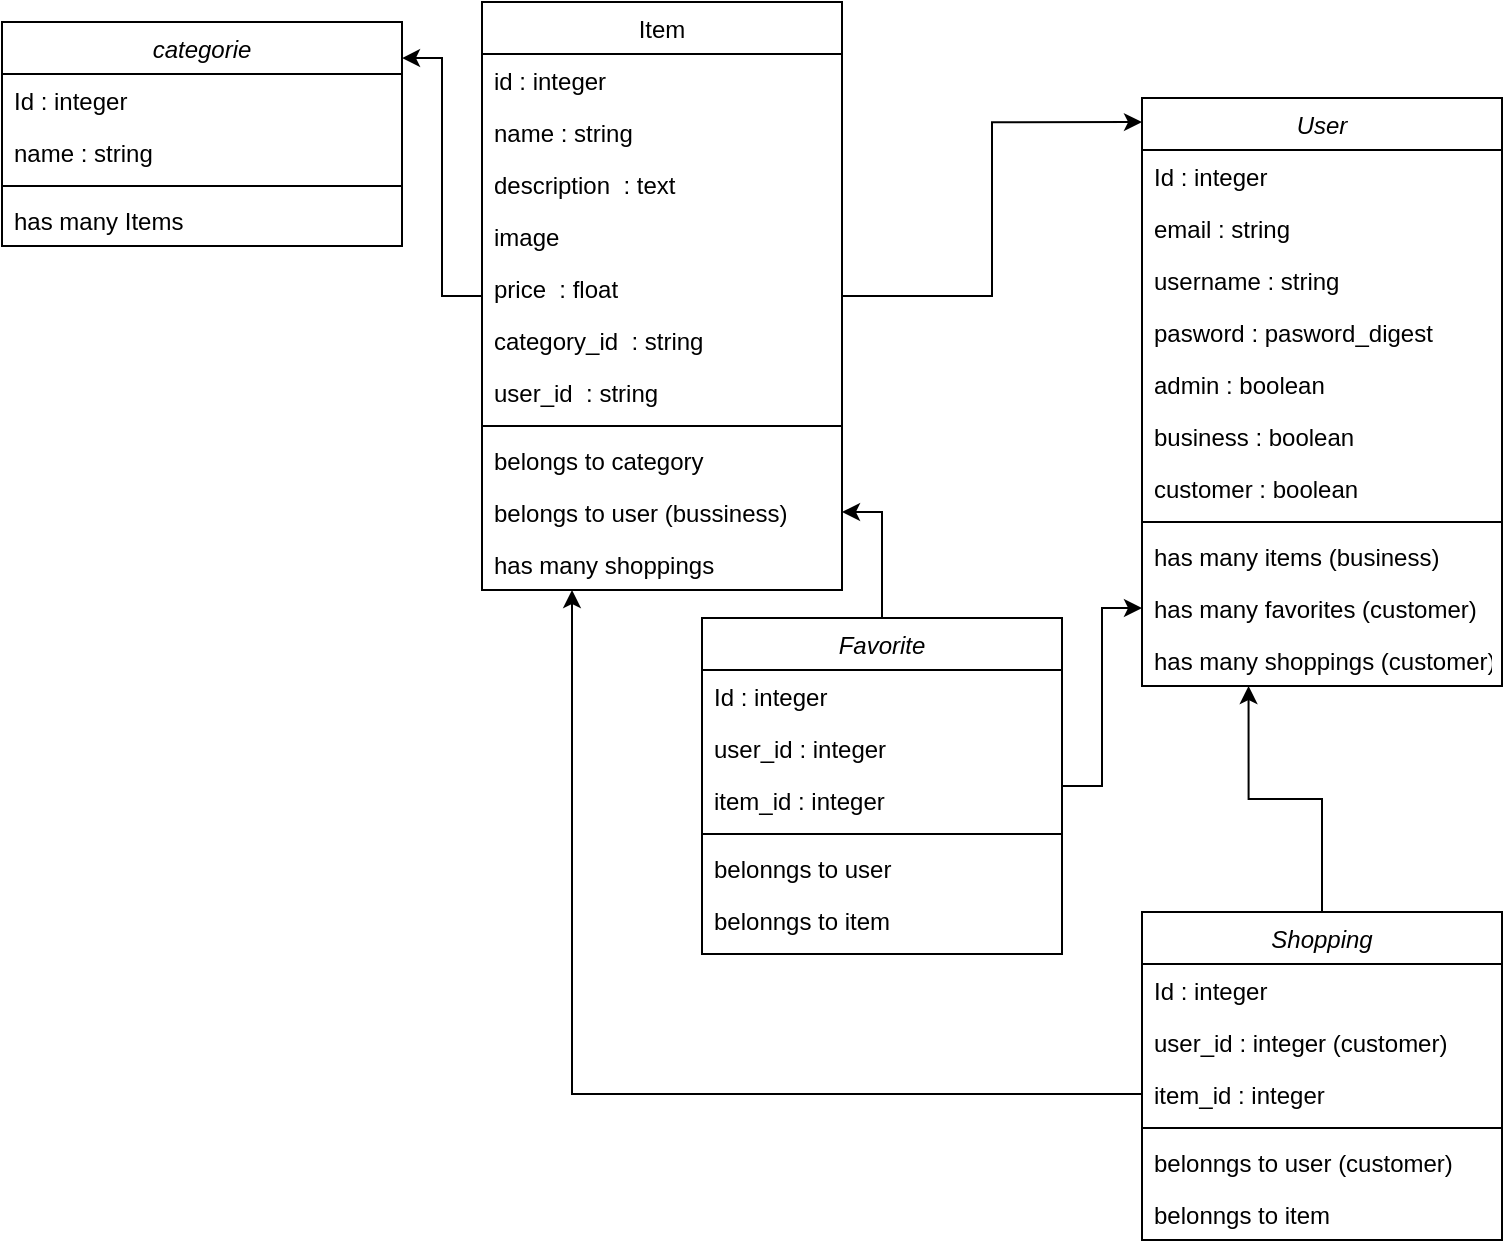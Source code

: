 <mxfile version="20.3.0" type="device"><diagram id="C5RBs43oDa-KdzZeNtuy" name="Page-1"><mxGraphModel dx="1422" dy="878" grid="1" gridSize="10" guides="1" tooltips="1" connect="1" arrows="1" fold="1" page="1" pageScale="1" pageWidth="827" pageHeight="1169" math="0" shadow="0"><root><mxCell id="WIyWlLk6GJQsqaUBKTNV-0"/><mxCell id="WIyWlLk6GJQsqaUBKTNV-1" parent="WIyWlLk6GJQsqaUBKTNV-0"/><mxCell id="zkfFHV4jXpPFQw0GAbJ--0" value="User" style="swimlane;fontStyle=2;align=center;verticalAlign=top;childLayout=stackLayout;horizontal=1;startSize=26;horizontalStack=0;resizeParent=1;resizeLast=0;collapsible=1;marginBottom=0;rounded=0;shadow=0;strokeWidth=1;" parent="WIyWlLk6GJQsqaUBKTNV-1" vertex="1"><mxGeometry x="620" y="70" width="180" height="294" as="geometry"><mxRectangle x="230" y="140" width="160" height="26" as="alternateBounds"/></mxGeometry></mxCell><mxCell id="cyjfgxXZmMORkSJN97yH-1" value="Id : integer" style="text;align=left;verticalAlign=top;spacingLeft=4;spacingRight=4;overflow=hidden;rotatable=0;points=[[0,0.5],[1,0.5]];portConstraint=eastwest;rounded=0;shadow=0;html=0;" parent="zkfFHV4jXpPFQw0GAbJ--0" vertex="1"><mxGeometry y="26" width="180" height="26" as="geometry"/></mxCell><mxCell id="zkfFHV4jXpPFQw0GAbJ--2" value="email : string" style="text;align=left;verticalAlign=top;spacingLeft=4;spacingRight=4;overflow=hidden;rotatable=0;points=[[0,0.5],[1,0.5]];portConstraint=eastwest;rounded=0;shadow=0;html=0;" parent="zkfFHV4jXpPFQw0GAbJ--0" vertex="1"><mxGeometry y="52" width="180" height="26" as="geometry"/></mxCell><mxCell id="zkfFHV4jXpPFQw0GAbJ--1" value="username : string" style="text;align=left;verticalAlign=top;spacingLeft=4;spacingRight=4;overflow=hidden;rotatable=0;points=[[0,0.5],[1,0.5]];portConstraint=eastwest;" parent="zkfFHV4jXpPFQw0GAbJ--0" vertex="1"><mxGeometry y="78" width="180" height="26" as="geometry"/></mxCell><mxCell id="cyjfgxXZmMORkSJN97yH-0" value="pasword : pasword_digest" style="text;align=left;verticalAlign=top;spacingLeft=4;spacingRight=4;overflow=hidden;rotatable=0;points=[[0,0.5],[1,0.5]];portConstraint=eastwest;rounded=0;shadow=0;html=0;" parent="zkfFHV4jXpPFQw0GAbJ--0" vertex="1"><mxGeometry y="104" width="180" height="26" as="geometry"/></mxCell><mxCell id="R_J-2oNXGuskn_b08Pfl-9" value="admin : boolean" style="text;align=left;verticalAlign=top;spacingLeft=4;spacingRight=4;overflow=hidden;rotatable=0;points=[[0,0.5],[1,0.5]];portConstraint=eastwest;rounded=0;shadow=0;html=0;" parent="zkfFHV4jXpPFQw0GAbJ--0" vertex="1"><mxGeometry y="130" width="180" height="26" as="geometry"/></mxCell><mxCell id="R_J-2oNXGuskn_b08Pfl-10" value="business : boolean" style="text;align=left;verticalAlign=top;spacingLeft=4;spacingRight=4;overflow=hidden;rotatable=0;points=[[0,0.5],[1,0.5]];portConstraint=eastwest;rounded=0;shadow=0;html=0;" parent="zkfFHV4jXpPFQw0GAbJ--0" vertex="1"><mxGeometry y="156" width="180" height="26" as="geometry"/></mxCell><mxCell id="1ST0WcnWh2xuQIBh4MeO-0" value="customer : boolean" style="text;align=left;verticalAlign=top;spacingLeft=4;spacingRight=4;overflow=hidden;rotatable=0;points=[[0,0.5],[1,0.5]];portConstraint=eastwest;rounded=0;shadow=0;html=0;" parent="zkfFHV4jXpPFQw0GAbJ--0" vertex="1"><mxGeometry y="182" width="180" height="26" as="geometry"/></mxCell><mxCell id="zkfFHV4jXpPFQw0GAbJ--4" value="" style="line;html=1;strokeWidth=1;align=left;verticalAlign=middle;spacingTop=-1;spacingLeft=3;spacingRight=3;rotatable=0;labelPosition=right;points=[];portConstraint=eastwest;" parent="zkfFHV4jXpPFQw0GAbJ--0" vertex="1"><mxGeometry y="208" width="180" height="8" as="geometry"/></mxCell><mxCell id="cyjfgxXZmMORkSJN97yH-2" value="has many items (business)" style="text;align=left;verticalAlign=top;spacingLeft=4;spacingRight=4;overflow=hidden;rotatable=0;points=[[0,0.5],[1,0.5]];portConstraint=eastwest;" parent="zkfFHV4jXpPFQw0GAbJ--0" vertex="1"><mxGeometry y="216" width="180" height="26" as="geometry"/></mxCell><mxCell id="R_J-2oNXGuskn_b08Pfl-13" value="has many favorites (customer)" style="text;align=left;verticalAlign=top;spacingLeft=4;spacingRight=4;overflow=hidden;rotatable=0;points=[[0,0.5],[1,0.5]];portConstraint=eastwest;" parent="zkfFHV4jXpPFQw0GAbJ--0" vertex="1"><mxGeometry y="242" width="180" height="26" as="geometry"/></mxCell><mxCell id="yy-lMzQPM7hLq6AmQCrv-17" value="has many shoppings (customer)" style="text;align=left;verticalAlign=top;spacingLeft=4;spacingRight=4;overflow=hidden;rotatable=0;points=[[0,0.5],[1,0.5]];portConstraint=eastwest;" parent="zkfFHV4jXpPFQw0GAbJ--0" vertex="1"><mxGeometry y="268" width="180" height="26" as="geometry"/></mxCell><mxCell id="R_J-2oNXGuskn_b08Pfl-27" style="edgeStyle=orthogonalEdgeStyle;rounded=0;orthogonalLoop=1;jettySize=auto;html=1;entryX=0;entryY=0.041;entryDx=0;entryDy=0;entryPerimeter=0;" parent="WIyWlLk6GJQsqaUBKTNV-1" source="zkfFHV4jXpPFQw0GAbJ--17" target="zkfFHV4jXpPFQw0GAbJ--0" edge="1"><mxGeometry relative="1" as="geometry"/></mxCell><mxCell id="R_J-2oNXGuskn_b08Pfl-28" style="edgeStyle=orthogonalEdgeStyle;rounded=0;orthogonalLoop=1;jettySize=auto;html=1;entryX=1;entryY=0.161;entryDx=0;entryDy=0;entryPerimeter=0;" parent="WIyWlLk6GJQsqaUBKTNV-1" source="zkfFHV4jXpPFQw0GAbJ--17" target="6JhIwvgkr0WMEXgkMHpX-0" edge="1"><mxGeometry relative="1" as="geometry"/></mxCell><mxCell id="zkfFHV4jXpPFQw0GAbJ--17" value="Item" style="swimlane;fontStyle=0;align=center;verticalAlign=top;childLayout=stackLayout;horizontal=1;startSize=26;horizontalStack=0;resizeParent=1;resizeLast=0;collapsible=1;marginBottom=0;rounded=0;shadow=0;strokeWidth=1;" parent="WIyWlLk6GJQsqaUBKTNV-1" vertex="1"><mxGeometry x="290" y="22" width="180" height="294" as="geometry"><mxRectangle x="550" y="140" width="160" height="26" as="alternateBounds"/></mxGeometry></mxCell><mxCell id="zkfFHV4jXpPFQw0GAbJ--18" value="id : integer" style="text;align=left;verticalAlign=top;spacingLeft=4;spacingRight=4;overflow=hidden;rotatable=0;points=[[0,0.5],[1,0.5]];portConstraint=eastwest;" parent="zkfFHV4jXpPFQw0GAbJ--17" vertex="1"><mxGeometry y="26" width="180" height="26" as="geometry"/></mxCell><mxCell id="cyjfgxXZmMORkSJN97yH-20" value="name : string" style="text;align=left;verticalAlign=top;spacingLeft=4;spacingRight=4;overflow=hidden;rotatable=0;points=[[0,0.5],[1,0.5]];portConstraint=eastwest;" parent="zkfFHV4jXpPFQw0GAbJ--17" vertex="1"><mxGeometry y="52" width="180" height="26" as="geometry"/></mxCell><mxCell id="zkfFHV4jXpPFQw0GAbJ--20" value="description  : text" style="text;align=left;verticalAlign=top;spacingLeft=4;spacingRight=4;overflow=hidden;rotatable=0;points=[[0,0.5],[1,0.5]];portConstraint=eastwest;rounded=0;shadow=0;html=0;" parent="zkfFHV4jXpPFQw0GAbJ--17" vertex="1"><mxGeometry y="78" width="180" height="26" as="geometry"/></mxCell><mxCell id="zkfFHV4jXpPFQw0GAbJ--19" value="image" style="text;align=left;verticalAlign=top;spacingLeft=4;spacingRight=4;overflow=hidden;rotatable=0;points=[[0,0.5],[1,0.5]];portConstraint=eastwest;rounded=0;shadow=0;html=0;" parent="zkfFHV4jXpPFQw0GAbJ--17" vertex="1"><mxGeometry y="104" width="180" height="26" as="geometry"/></mxCell><mxCell id="zkfFHV4jXpPFQw0GAbJ--21" value="price  : float" style="text;align=left;verticalAlign=top;spacingLeft=4;spacingRight=4;overflow=hidden;rotatable=0;points=[[0,0.5],[1,0.5]];portConstraint=eastwest;rounded=0;shadow=0;html=0;" parent="zkfFHV4jXpPFQw0GAbJ--17" vertex="1"><mxGeometry y="130" width="180" height="26" as="geometry"/></mxCell><mxCell id="zkfFHV4jXpPFQw0GAbJ--22" value="category_id  : string" style="text;align=left;verticalAlign=top;spacingLeft=4;spacingRight=4;overflow=hidden;rotatable=0;points=[[0,0.5],[1,0.5]];portConstraint=eastwest;rounded=0;shadow=0;html=0;" parent="zkfFHV4jXpPFQw0GAbJ--17" vertex="1"><mxGeometry y="156" width="180" height="26" as="geometry"/></mxCell><mxCell id="R_J-2oNXGuskn_b08Pfl-12" value="user_id  : string" style="text;align=left;verticalAlign=top;spacingLeft=4;spacingRight=4;overflow=hidden;rotatable=0;points=[[0,0.5],[1,0.5]];portConstraint=eastwest;rounded=0;shadow=0;html=0;" parent="zkfFHV4jXpPFQw0GAbJ--17" vertex="1"><mxGeometry y="182" width="180" height="26" as="geometry"/></mxCell><mxCell id="zkfFHV4jXpPFQw0GAbJ--23" value="" style="line;html=1;strokeWidth=1;align=left;verticalAlign=middle;spacingTop=-1;spacingLeft=3;spacingRight=3;rotatable=0;labelPosition=right;points=[];portConstraint=eastwest;" parent="zkfFHV4jXpPFQw0GAbJ--17" vertex="1"><mxGeometry y="208" width="180" height="8" as="geometry"/></mxCell><mxCell id="cyjfgxXZmMORkSJN97yH-24" value="belongs to category" style="text;align=left;verticalAlign=top;spacingLeft=4;spacingRight=4;overflow=hidden;rotatable=0;points=[[0,0.5],[1,0.5]];portConstraint=eastwest;" parent="zkfFHV4jXpPFQw0GAbJ--17" vertex="1"><mxGeometry y="216" width="180" height="26" as="geometry"/></mxCell><mxCell id="R_J-2oNXGuskn_b08Pfl-21" value="belongs to user (bussiness)" style="text;align=left;verticalAlign=top;spacingLeft=4;spacingRight=4;overflow=hidden;rotatable=0;points=[[0,0.5],[1,0.5]];portConstraint=eastwest;" parent="zkfFHV4jXpPFQw0GAbJ--17" vertex="1"><mxGeometry y="242" width="180" height="26" as="geometry"/></mxCell><mxCell id="yy-lMzQPM7hLq6AmQCrv-7" value="has many shoppings" style="text;align=left;verticalAlign=top;spacingLeft=4;spacingRight=4;overflow=hidden;rotatable=0;points=[[0,0.5],[1,0.5]];portConstraint=eastwest;" parent="zkfFHV4jXpPFQw0GAbJ--17" vertex="1"><mxGeometry y="268" width="180" height="26" as="geometry"/></mxCell><mxCell id="R_J-2oNXGuskn_b08Pfl-29" style="edgeStyle=orthogonalEdgeStyle;rounded=0;orthogonalLoop=1;jettySize=auto;html=1;entryX=0;entryY=0.5;entryDx=0;entryDy=0;" parent="WIyWlLk6GJQsqaUBKTNV-1" source="cyjfgxXZmMORkSJN97yH-26" target="R_J-2oNXGuskn_b08Pfl-13" edge="1"><mxGeometry relative="1" as="geometry"/></mxCell><mxCell id="R_J-2oNXGuskn_b08Pfl-42" style="edgeStyle=orthogonalEdgeStyle;rounded=0;orthogonalLoop=1;jettySize=auto;html=1;" parent="WIyWlLk6GJQsqaUBKTNV-1" source="cyjfgxXZmMORkSJN97yH-26" target="R_J-2oNXGuskn_b08Pfl-21" edge="1"><mxGeometry relative="1" as="geometry"/></mxCell><mxCell id="cyjfgxXZmMORkSJN97yH-26" value="Favorite" style="swimlane;fontStyle=2;align=center;verticalAlign=top;childLayout=stackLayout;horizontal=1;startSize=26;horizontalStack=0;resizeParent=1;resizeLast=0;collapsible=1;marginBottom=0;rounded=0;shadow=0;strokeWidth=1;" parent="WIyWlLk6GJQsqaUBKTNV-1" vertex="1"><mxGeometry x="400" y="330" width="180" height="168" as="geometry"><mxRectangle x="230" y="140" width="160" height="26" as="alternateBounds"/></mxGeometry></mxCell><mxCell id="cyjfgxXZmMORkSJN97yH-30" value="Id : integer" style="text;align=left;verticalAlign=top;spacingLeft=4;spacingRight=4;overflow=hidden;rotatable=0;points=[[0,0.5],[1,0.5]];portConstraint=eastwest;rounded=0;shadow=0;html=0;" parent="cyjfgxXZmMORkSJN97yH-26" vertex="1"><mxGeometry y="26" width="180" height="26" as="geometry"/></mxCell><mxCell id="cyjfgxXZmMORkSJN97yH-28" value="user_id : integer" style="text;align=left;verticalAlign=top;spacingLeft=4;spacingRight=4;overflow=hidden;rotatable=0;points=[[0,0.5],[1,0.5]];portConstraint=eastwest;rounded=0;shadow=0;html=0;" parent="cyjfgxXZmMORkSJN97yH-26" vertex="1"><mxGeometry y="52" width="180" height="26" as="geometry"/></mxCell><mxCell id="cyjfgxXZmMORkSJN97yH-27" value="item_id : integer" style="text;align=left;verticalAlign=top;spacingLeft=4;spacingRight=4;overflow=hidden;rotatable=0;points=[[0,0.5],[1,0.5]];portConstraint=eastwest;" parent="cyjfgxXZmMORkSJN97yH-26" vertex="1"><mxGeometry y="78" width="180" height="26" as="geometry"/></mxCell><mxCell id="cyjfgxXZmMORkSJN97yH-31" value="" style="line;html=1;strokeWidth=1;align=left;verticalAlign=middle;spacingTop=-1;spacingLeft=3;spacingRight=3;rotatable=0;labelPosition=right;points=[];portConstraint=eastwest;" parent="cyjfgxXZmMORkSJN97yH-26" vertex="1"><mxGeometry y="104" width="180" height="8" as="geometry"/></mxCell><mxCell id="cyjfgxXZmMORkSJN97yH-37" value="belonngs to user" style="text;align=left;verticalAlign=top;spacingLeft=4;spacingRight=4;overflow=hidden;rotatable=0;points=[[0,0.5],[1,0.5]];portConstraint=eastwest;" parent="cyjfgxXZmMORkSJN97yH-26" vertex="1"><mxGeometry y="112" width="180" height="26" as="geometry"/></mxCell><mxCell id="cyjfgxXZmMORkSJN97yH-49" value="belonngs to item" style="text;align=left;verticalAlign=top;spacingLeft=4;spacingRight=4;overflow=hidden;rotatable=0;points=[[0,0.5],[1,0.5]];portConstraint=eastwest;" parent="cyjfgxXZmMORkSJN97yH-26" vertex="1"><mxGeometry y="138" width="180" height="26" as="geometry"/></mxCell><mxCell id="6JhIwvgkr0WMEXgkMHpX-0" value="categorie" style="swimlane;fontStyle=2;align=center;verticalAlign=top;childLayout=stackLayout;horizontal=1;startSize=26;horizontalStack=0;resizeParent=1;resizeLast=0;collapsible=1;marginBottom=0;rounded=0;shadow=0;strokeWidth=1;" parent="WIyWlLk6GJQsqaUBKTNV-1" vertex="1"><mxGeometry x="50" y="32" width="200" height="112" as="geometry"><mxRectangle x="230" y="140" width="160" height="26" as="alternateBounds"/></mxGeometry></mxCell><mxCell id="6JhIwvgkr0WMEXgkMHpX-1" value="Id : integer" style="text;align=left;verticalAlign=top;spacingLeft=4;spacingRight=4;overflow=hidden;rotatable=0;points=[[0,0.5],[1,0.5]];portConstraint=eastwest;rounded=0;shadow=0;html=0;" parent="6JhIwvgkr0WMEXgkMHpX-0" vertex="1"><mxGeometry y="26" width="200" height="26" as="geometry"/></mxCell><mxCell id="6JhIwvgkr0WMEXgkMHpX-2" value="name : string" style="text;align=left;verticalAlign=top;spacingLeft=4;spacingRight=4;overflow=hidden;rotatable=0;points=[[0,0.5],[1,0.5]];portConstraint=eastwest;" parent="6JhIwvgkr0WMEXgkMHpX-0" vertex="1"><mxGeometry y="52" width="200" height="26" as="geometry"/></mxCell><mxCell id="6JhIwvgkr0WMEXgkMHpX-5" value="" style="line;html=1;strokeWidth=1;align=left;verticalAlign=middle;spacingTop=-1;spacingLeft=3;spacingRight=3;rotatable=0;labelPosition=right;points=[];portConstraint=eastwest;" parent="6JhIwvgkr0WMEXgkMHpX-0" vertex="1"><mxGeometry y="78" width="200" height="8" as="geometry"/></mxCell><mxCell id="1aW6ritb-St6i88NL13u-0" value="has many Items" style="text;align=left;verticalAlign=top;spacingLeft=4;spacingRight=4;overflow=hidden;rotatable=0;points=[[0,0.5],[1,0.5]];portConstraint=eastwest;" parent="6JhIwvgkr0WMEXgkMHpX-0" vertex="1"><mxGeometry y="86" width="200" height="26" as="geometry"/></mxCell><mxCell id="yy-lMzQPM7hLq6AmQCrv-33" style="edgeStyle=orthogonalEdgeStyle;rounded=0;orthogonalLoop=1;jettySize=auto;html=1;entryX=0.296;entryY=1;entryDx=0;entryDy=0;entryPerimeter=0;" parent="WIyWlLk6GJQsqaUBKTNV-1" source="R_J-2oNXGuskn_b08Pfl-14" target="yy-lMzQPM7hLq6AmQCrv-17" edge="1"><mxGeometry relative="1" as="geometry"/></mxCell><mxCell id="R_J-2oNXGuskn_b08Pfl-14" value="Shopping" style="swimlane;fontStyle=2;align=center;verticalAlign=top;childLayout=stackLayout;horizontal=1;startSize=26;horizontalStack=0;resizeParent=1;resizeLast=0;collapsible=1;marginBottom=0;rounded=0;shadow=0;strokeWidth=1;" parent="WIyWlLk6GJQsqaUBKTNV-1" vertex="1"><mxGeometry x="620" y="477" width="180" height="164" as="geometry"><mxRectangle x="230" y="140" width="160" height="26" as="alternateBounds"/></mxGeometry></mxCell><mxCell id="R_J-2oNXGuskn_b08Pfl-15" value="Id : integer" style="text;align=left;verticalAlign=top;spacingLeft=4;spacingRight=4;overflow=hidden;rotatable=0;points=[[0,0.5],[1,0.5]];portConstraint=eastwest;rounded=0;shadow=0;html=0;" parent="R_J-2oNXGuskn_b08Pfl-14" vertex="1"><mxGeometry y="26" width="180" height="26" as="geometry"/></mxCell><mxCell id="R_J-2oNXGuskn_b08Pfl-16" value="user_id : integer (customer)" style="text;align=left;verticalAlign=top;spacingLeft=4;spacingRight=4;overflow=hidden;rotatable=0;points=[[0,0.5],[1,0.5]];portConstraint=eastwest;rounded=0;shadow=0;html=0;" parent="R_J-2oNXGuskn_b08Pfl-14" vertex="1"><mxGeometry y="52" width="180" height="26" as="geometry"/></mxCell><mxCell id="R_J-2oNXGuskn_b08Pfl-17" value="item_id : integer" style="text;align=left;verticalAlign=top;spacingLeft=4;spacingRight=4;overflow=hidden;rotatable=0;points=[[0,0.5],[1,0.5]];portConstraint=eastwest;" parent="R_J-2oNXGuskn_b08Pfl-14" vertex="1"><mxGeometry y="78" width="180" height="26" as="geometry"/></mxCell><mxCell id="R_J-2oNXGuskn_b08Pfl-18" value="" style="line;html=1;strokeWidth=1;align=left;verticalAlign=middle;spacingTop=-1;spacingLeft=3;spacingRight=3;rotatable=0;labelPosition=right;points=[];portConstraint=eastwest;" parent="R_J-2oNXGuskn_b08Pfl-14" vertex="1"><mxGeometry y="104" width="180" height="8" as="geometry"/></mxCell><mxCell id="R_J-2oNXGuskn_b08Pfl-19" value="belonngs to user (customer)" style="text;align=left;verticalAlign=top;spacingLeft=4;spacingRight=4;overflow=hidden;rotatable=0;points=[[0,0.5],[1,0.5]];portConstraint=eastwest;" parent="R_J-2oNXGuskn_b08Pfl-14" vertex="1"><mxGeometry y="112" width="180" height="26" as="geometry"/></mxCell><mxCell id="R_J-2oNXGuskn_b08Pfl-20" value="belonngs to item" style="text;align=left;verticalAlign=top;spacingLeft=4;spacingRight=4;overflow=hidden;rotatable=0;points=[[0,0.5],[1,0.5]];portConstraint=eastwest;" parent="R_J-2oNXGuskn_b08Pfl-14" vertex="1"><mxGeometry y="138" width="180" height="26" as="geometry"/></mxCell><mxCell id="R_J-2oNXGuskn_b08Pfl-45" style="edgeStyle=orthogonalEdgeStyle;rounded=0;orthogonalLoop=1;jettySize=auto;html=1;entryX=0.25;entryY=1;entryDx=0;entryDy=0;" parent="WIyWlLk6GJQsqaUBKTNV-1" source="R_J-2oNXGuskn_b08Pfl-17" target="zkfFHV4jXpPFQw0GAbJ--17" edge="1"><mxGeometry relative="1" as="geometry"/></mxCell></root></mxGraphModel></diagram></mxfile>